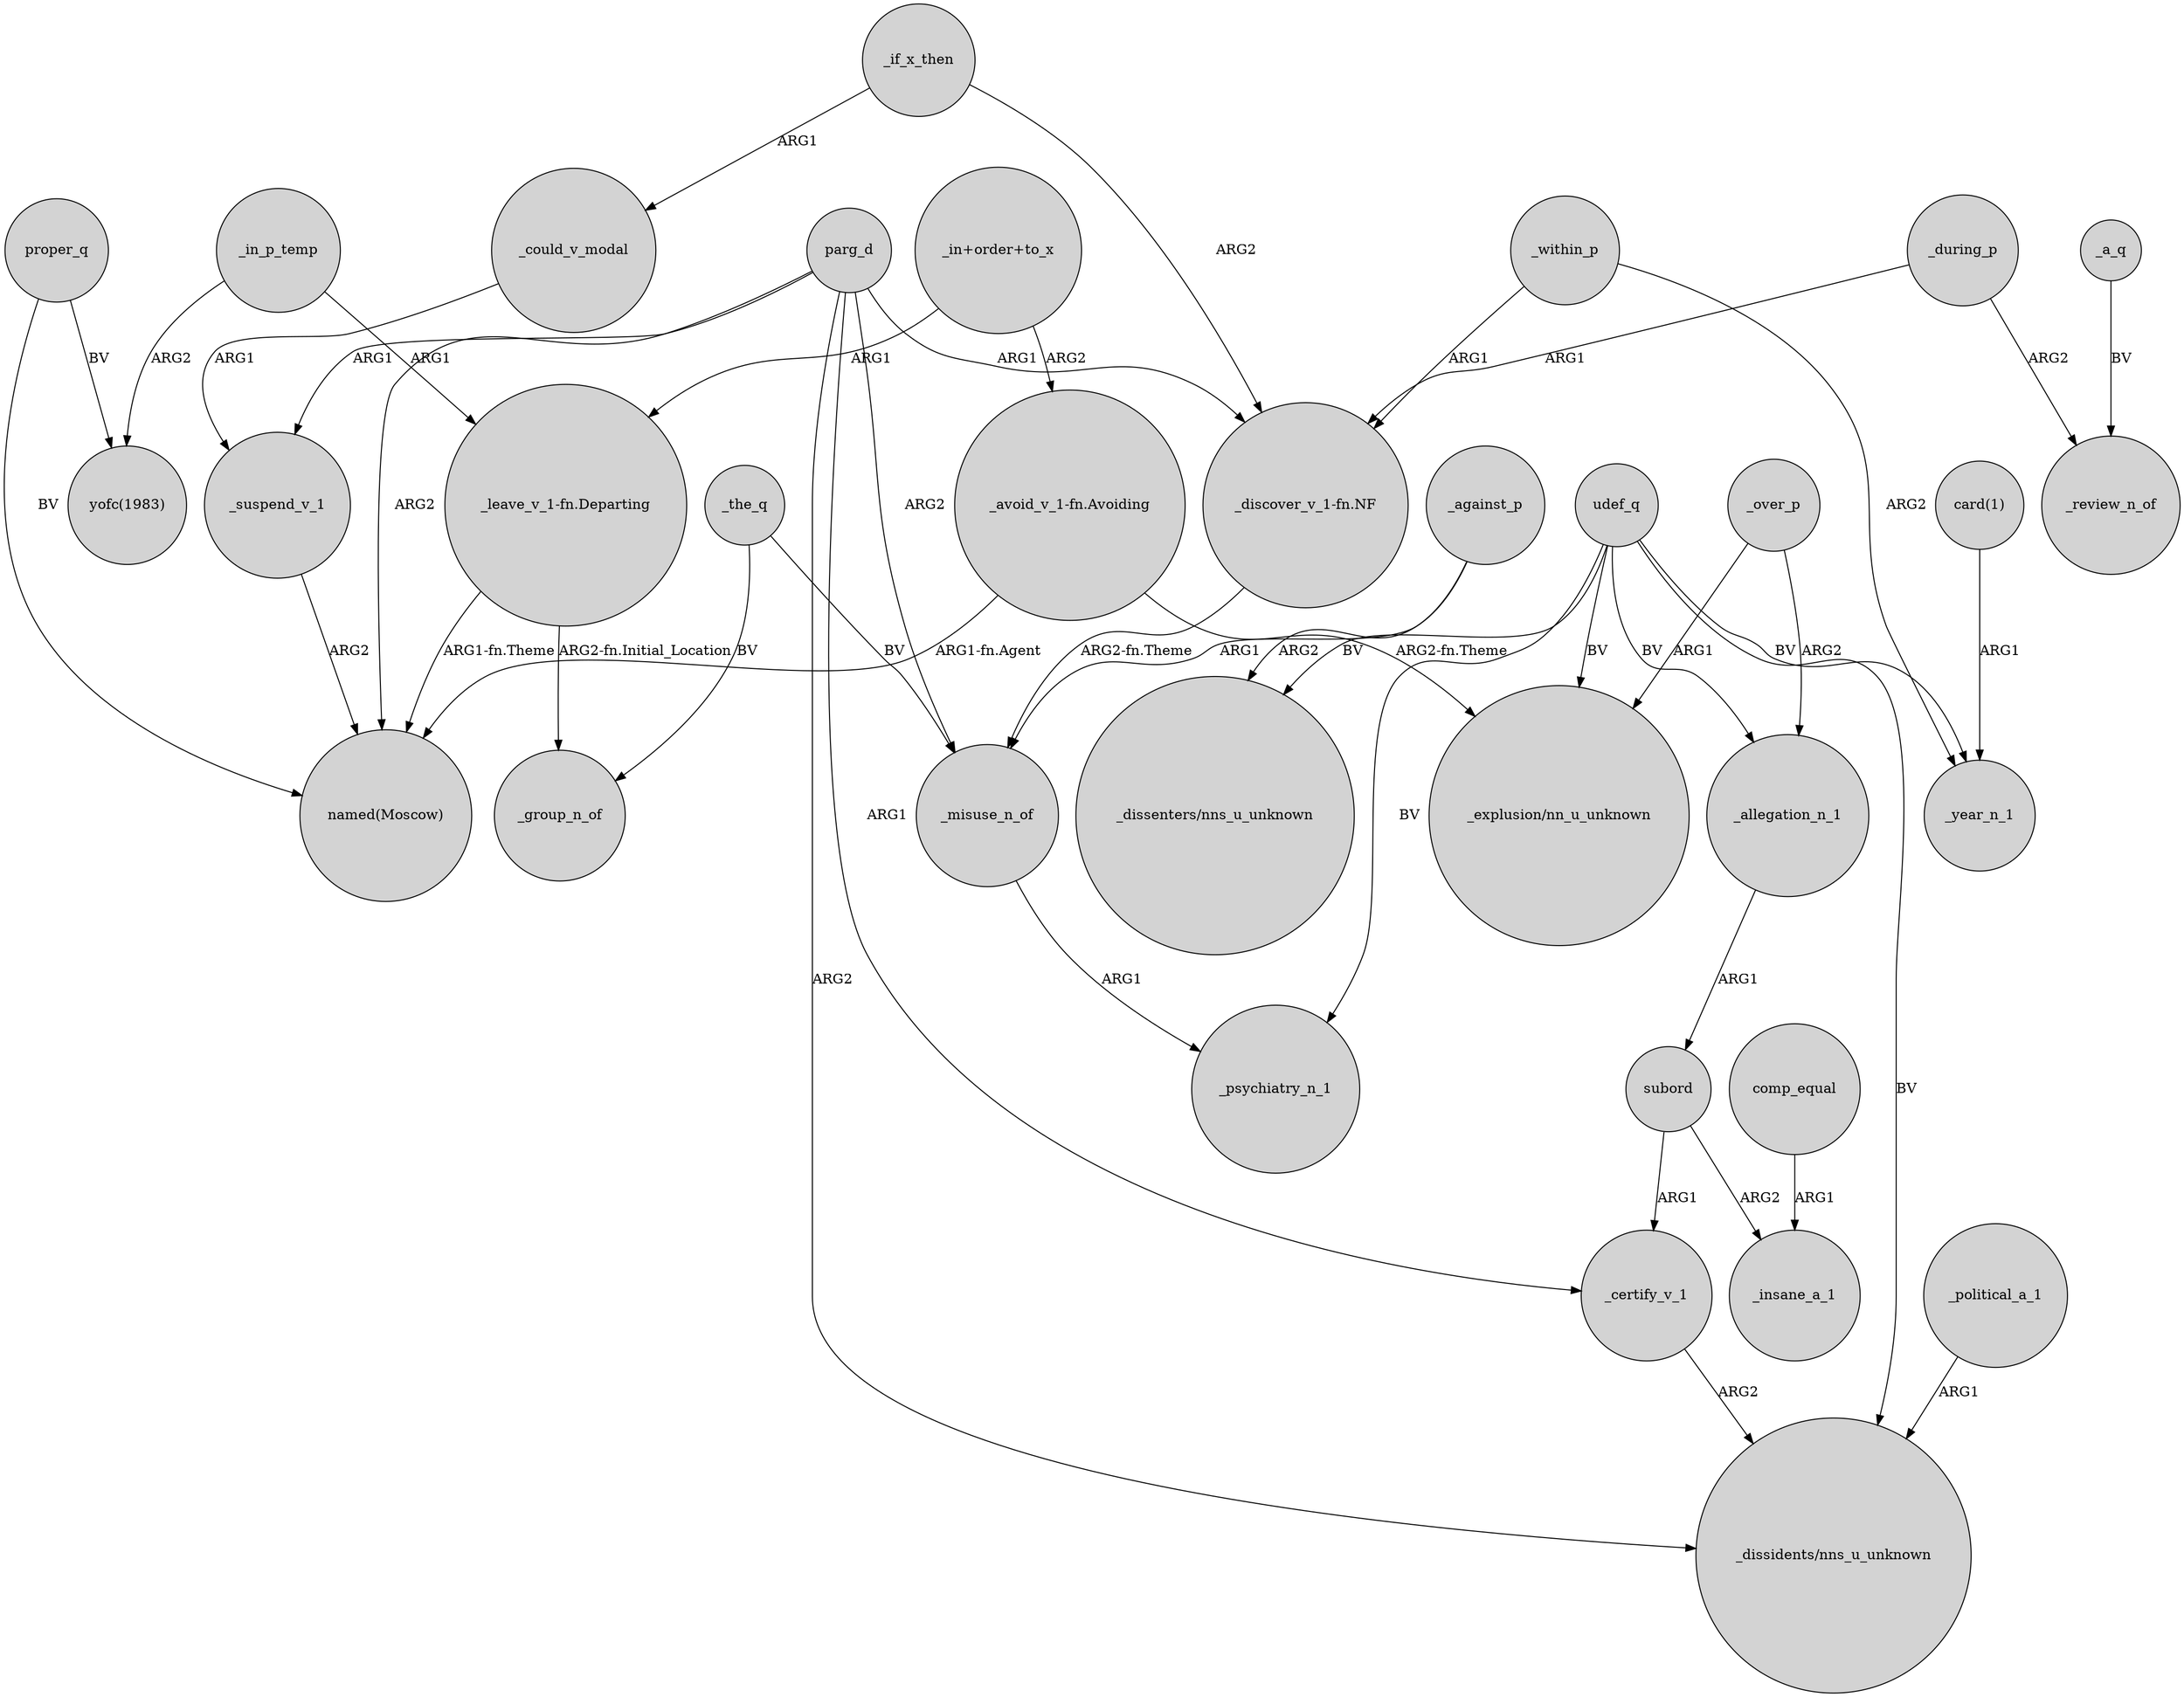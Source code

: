 digraph {
	node [shape=circle style=filled]
	_if_x_then -> "_discover_v_1-fn.NF" [label=ARG2]
	udef_q -> _psychiatry_n_1 [label=BV]
	proper_q -> "named(Moscow)" [label=BV]
	udef_q -> "_dissidents/nns_u_unknown" [label=BV]
	subord -> _insane_a_1 [label=ARG2]
	_misuse_n_of -> _psychiatry_n_1 [label=ARG1]
	_certify_v_1 -> "_dissidents/nns_u_unknown" [label=ARG2]
	_within_p -> _year_n_1 [label=ARG2]
	_within_p -> "_discover_v_1-fn.NF" [label=ARG1]
	"_avoid_v_1-fn.Avoiding" -> "named(Moscow)" [label="ARG1-fn.Agent"]
	_a_q -> _review_n_of [label=BV]
	parg_d -> "named(Moscow)" [label=ARG2]
	parg_d -> "_dissidents/nns_u_unknown" [label=ARG2]
	comp_equal -> _insane_a_1 [label=ARG1]
	_during_p -> "_discover_v_1-fn.NF" [label=ARG1]
	_the_q -> _group_n_of [label=BV]
	proper_q -> "yofc(1983)" [label=BV]
	_if_x_then -> _could_v_modal [label=ARG1]
	"_avoid_v_1-fn.Avoiding" -> "_explusion/nn_u_unknown" [label="ARG2-fn.Theme"]
	_the_q -> _misuse_n_of [label=BV]
	"_discover_v_1-fn.NF" -> _misuse_n_of [label="ARG2-fn.Theme"]
	_could_v_modal -> _suspend_v_1 [label=ARG1]
	parg_d -> _suspend_v_1 [label=ARG1]
	"_in+order+to_x" -> "_leave_v_1-fn.Departing" [label=ARG1]
	parg_d -> _certify_v_1 [label=ARG1]
	_during_p -> _review_n_of [label=ARG2]
	parg_d -> _misuse_n_of [label=ARG2]
	subord -> _certify_v_1 [label=ARG1]
	_allegation_n_1 -> subord [label=ARG1]
	_suspend_v_1 -> "named(Moscow)" [label=ARG2]
	_in_p_temp -> "yofc(1983)" [label=ARG2]
	"_leave_v_1-fn.Departing" -> "named(Moscow)" [label="ARG1-fn.Theme"]
	_against_p -> "_dissenters/nns_u_unknown" [label=ARG2]
	"card(1)" -> _year_n_1 [label=ARG1]
	_over_p -> "_explusion/nn_u_unknown" [label=ARG1]
	udef_q -> _allegation_n_1 [label=BV]
	"_leave_v_1-fn.Departing" -> _group_n_of [label="ARG2-fn.Initial_Location"]
	udef_q -> _year_n_1 [label=BV]
	_against_p -> _misuse_n_of [label=ARG1]
	_in_p_temp -> "_leave_v_1-fn.Departing" [label=ARG1]
	parg_d -> "_discover_v_1-fn.NF" [label=ARG1]
	_political_a_1 -> "_dissidents/nns_u_unknown" [label=ARG1]
	udef_q -> "_dissenters/nns_u_unknown" [label=BV]
	"_in+order+to_x" -> "_avoid_v_1-fn.Avoiding" [label=ARG2]
	udef_q -> "_explusion/nn_u_unknown" [label=BV]
	_over_p -> _allegation_n_1 [label=ARG2]
}
